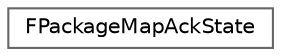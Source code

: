 digraph "Graphical Class Hierarchy"
{
 // INTERACTIVE_SVG=YES
 // LATEX_PDF_SIZE
  bgcolor="transparent";
  edge [fontname=Helvetica,fontsize=10,labelfontname=Helvetica,labelfontsize=10];
  node [fontname=Helvetica,fontsize=10,shape=box,height=0.2,width=0.4];
  rankdir="LR";
  Node0 [id="Node000000",label="FPackageMapAckState",height=0.2,width=0.4,color="grey40", fillcolor="white", style="filled",URL="$d2/dcc/classFPackageMapAckState.html",tooltip=" "];
}
